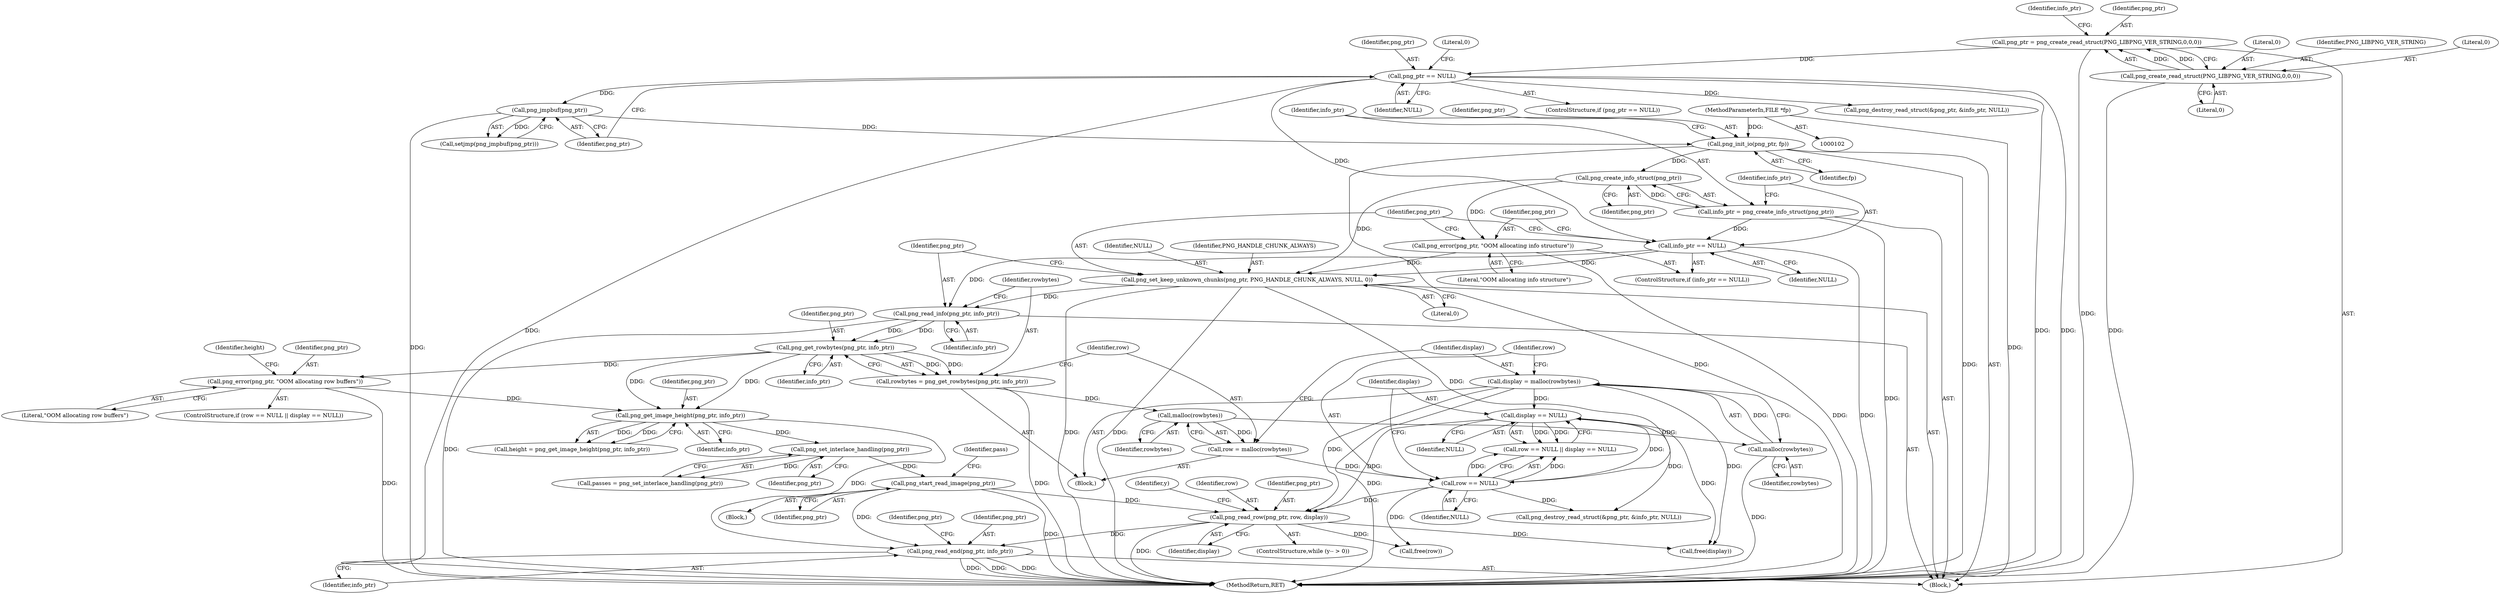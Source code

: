 digraph "0_Android_9d4853418ab2f754c2b63e091c29c5529b8b86ca_153@API" {
"1000242" [label="(Call,png_read_end(png_ptr, info_ptr))"];
"1000238" [label="(Call,png_read_row(png_ptr, row, display))"];
"1000217" [label="(Call,png_start_read_image(png_ptr))"];
"1000214" [label="(Call,png_set_interlace_handling(png_ptr))"];
"1000208" [label="(Call,png_get_image_height(png_ptr, info_ptr))"];
"1000182" [label="(Call,png_get_rowbytes(png_ptr, info_ptr))"];
"1000175" [label="(Call,png_read_info(png_ptr, info_ptr))"];
"1000170" [label="(Call,png_set_keep_unknown_chunks(png_ptr, PNG_HANDLE_CHUNK_ALWAYS, NULL, 0))"];
"1000167" [label="(Call,png_error(png_ptr, \"OOM allocating info structure\"))"];
"1000161" [label="(Call,png_create_info_struct(png_ptr))"];
"1000156" [label="(Call,png_init_io(png_ptr, fp))"];
"1000133" [label="(Call,png_jmpbuf(png_ptr))"];
"1000126" [label="(Call,png_ptr == NULL)"];
"1000106" [label="(Call,png_ptr = png_create_read_struct(PNG_LIBPNG_VER_STRING,0,0,0))"];
"1000108" [label="(Call,png_create_read_struct(PNG_LIBPNG_VER_STRING,0,0,0))"];
"1000103" [label="(MethodParameterIn,FILE *fp)"];
"1000164" [label="(Call,info_ptr == NULL)"];
"1000159" [label="(Call,info_ptr = png_create_info_struct(png_ptr))"];
"1000201" [label="(Call,png_error(png_ptr, \"OOM allocating row buffers\"))"];
"1000195" [label="(Call,row == NULL)"];
"1000185" [label="(Call,row = malloc(rowbytes))"];
"1000187" [label="(Call,malloc(rowbytes))"];
"1000180" [label="(Call,rowbytes = png_get_rowbytes(png_ptr, info_ptr))"];
"1000189" [label="(Call,display = malloc(rowbytes))"];
"1000191" [label="(Call,malloc(rowbytes))"];
"1000198" [label="(Call,display == NULL)"];
"1000204" [label="(Block,)"];
"1000133" [label="(Call,png_jmpbuf(png_ptr))"];
"1000177" [label="(Identifier,info_ptr)"];
"1000241" [label="(Identifier,display)"];
"1000134" [label="(Identifier,png_ptr)"];
"1000203" [label="(Literal,\"OOM allocating row buffers\")"];
"1000166" [label="(Identifier,NULL)"];
"1000257" [label="(MethodReturn,RET)"];
"1000187" [label="(Call,malloc(rowbytes))"];
"1000183" [label="(Identifier,png_ptr)"];
"1000127" [label="(Identifier,png_ptr)"];
"1000201" [label="(Call,png_error(png_ptr, \"OOM allocating row buffers\"))"];
"1000233" [label="(ControlStructure,while (y-- > 0))"];
"1000175" [label="(Call,png_read_info(png_ptr, info_ptr))"];
"1000180" [label="(Call,rowbytes = png_get_rowbytes(png_ptr, info_ptr))"];
"1000109" [label="(Identifier,PNG_LIBPNG_VER_STRING)"];
"1000132" [label="(Call,setjmp(png_jmpbuf(png_ptr)))"];
"1000188" [label="(Identifier,rowbytes)"];
"1000172" [label="(Identifier,PNG_HANDLE_CHUNK_ALWAYS)"];
"1000181" [label="(Identifier,rowbytes)"];
"1000185" [label="(Call,row = malloc(rowbytes))"];
"1000199" [label="(Identifier,display)"];
"1000165" [label="(Identifier,info_ptr)"];
"1000209" [label="(Identifier,png_ptr)"];
"1000173" [label="(Identifier,NULL)"];
"1000194" [label="(Call,row == NULL || display == NULL)"];
"1000168" [label="(Identifier,png_ptr)"];
"1000253" [label="(Call,free(display))"];
"1000115" [label="(Identifier,info_ptr)"];
"1000212" [label="(Call,passes = png_set_interlace_handling(png_ptr))"];
"1000159" [label="(Call,info_ptr = png_create_info_struct(png_ptr))"];
"1000198" [label="(Call,display == NULL)"];
"1000191" [label="(Call,malloc(rowbytes))"];
"1000162" [label="(Identifier,png_ptr)"];
"1000217" [label="(Call,png_start_read_image(png_ptr))"];
"1000157" [label="(Identifier,png_ptr)"];
"1000189" [label="(Call,display = malloc(rowbytes))"];
"1000107" [label="(Identifier,png_ptr)"];
"1000245" [label="(Call,png_destroy_read_struct(&png_ptr, &info_ptr, NULL))"];
"1000242" [label="(Call,png_read_end(png_ptr, info_ptr))"];
"1000104" [label="(Block,)"];
"1000169" [label="(Literal,\"OOM allocating info structure\")"];
"1000190" [label="(Identifier,display)"];
"1000161" [label="(Call,png_create_info_struct(png_ptr))"];
"1000200" [label="(Identifier,NULL)"];
"1000186" [label="(Identifier,row)"];
"1000184" [label="(Identifier,info_ptr)"];
"1000195" [label="(Call,row == NULL)"];
"1000110" [label="(Literal,0)"];
"1000240" [label="(Identifier,row)"];
"1000108" [label="(Call,png_create_read_struct(PNG_LIBPNG_VER_STRING,0,0,0))"];
"1000197" [label="(Identifier,NULL)"];
"1000126" [label="(Call,png_ptr == NULL)"];
"1000244" [label="(Identifier,info_ptr)"];
"1000176" [label="(Identifier,png_ptr)"];
"1000170" [label="(Call,png_set_keep_unknown_chunks(png_ptr, PNG_HANDLE_CHUNK_ALWAYS, NULL, 0))"];
"1000112" [label="(Literal,0)"];
"1000158" [label="(Identifier,fp)"];
"1000196" [label="(Identifier,row)"];
"1000163" [label="(ControlStructure,if (info_ptr == NULL))"];
"1000238" [label="(Call,png_read_row(png_ptr, row, display))"];
"1000193" [label="(ControlStructure,if (row == NULL || display == NULL))"];
"1000207" [label="(Identifier,height)"];
"1000192" [label="(Identifier,rowbytes)"];
"1000239" [label="(Identifier,png_ptr)"];
"1000156" [label="(Call,png_init_io(png_ptr, fp))"];
"1000128" [label="(Identifier,NULL)"];
"1000218" [label="(Identifier,png_ptr)"];
"1000210" [label="(Identifier,info_ptr)"];
"1000125" [label="(ControlStructure,if (png_ptr == NULL))"];
"1000247" [label="(Identifier,png_ptr)"];
"1000182" [label="(Call,png_get_rowbytes(png_ptr, info_ptr))"];
"1000164" [label="(Call,info_ptr == NULL)"];
"1000174" [label="(Literal,0)"];
"1000251" [label="(Call,free(row))"];
"1000171" [label="(Identifier,png_ptr)"];
"1000214" [label="(Call,png_set_interlace_handling(png_ptr))"];
"1000178" [label="(Block,)"];
"1000130" [label="(Literal,0)"];
"1000236" [label="(Identifier,y)"];
"1000103" [label="(MethodParameterIn,FILE *fp)"];
"1000106" [label="(Call,png_ptr = png_create_read_struct(PNG_LIBPNG_VER_STRING,0,0,0))"];
"1000111" [label="(Literal,0)"];
"1000221" [label="(Identifier,pass)"];
"1000215" [label="(Identifier,png_ptr)"];
"1000206" [label="(Call,height = png_get_image_height(png_ptr, info_ptr))"];
"1000243" [label="(Identifier,png_ptr)"];
"1000208" [label="(Call,png_get_image_height(png_ptr, info_ptr))"];
"1000160" [label="(Identifier,info_ptr)"];
"1000202" [label="(Identifier,png_ptr)"];
"1000167" [label="(Call,png_error(png_ptr, \"OOM allocating info structure\"))"];
"1000136" [label="(Call,png_destroy_read_struct(&png_ptr, &info_ptr, NULL))"];
"1000242" -> "1000104"  [label="AST: "];
"1000242" -> "1000244"  [label="CFG: "];
"1000243" -> "1000242"  [label="AST: "];
"1000244" -> "1000242"  [label="AST: "];
"1000247" -> "1000242"  [label="CFG: "];
"1000242" -> "1000257"  [label="DDG: "];
"1000242" -> "1000257"  [label="DDG: "];
"1000242" -> "1000257"  [label="DDG: "];
"1000238" -> "1000242"  [label="DDG: "];
"1000217" -> "1000242"  [label="DDG: "];
"1000208" -> "1000242"  [label="DDG: "];
"1000238" -> "1000233"  [label="AST: "];
"1000238" -> "1000241"  [label="CFG: "];
"1000239" -> "1000238"  [label="AST: "];
"1000240" -> "1000238"  [label="AST: "];
"1000241" -> "1000238"  [label="AST: "];
"1000236" -> "1000238"  [label="CFG: "];
"1000238" -> "1000257"  [label="DDG: "];
"1000217" -> "1000238"  [label="DDG: "];
"1000195" -> "1000238"  [label="DDG: "];
"1000189" -> "1000238"  [label="DDG: "];
"1000198" -> "1000238"  [label="DDG: "];
"1000238" -> "1000251"  [label="DDG: "];
"1000238" -> "1000253"  [label="DDG: "];
"1000217" -> "1000204"  [label="AST: "];
"1000217" -> "1000218"  [label="CFG: "];
"1000218" -> "1000217"  [label="AST: "];
"1000221" -> "1000217"  [label="CFG: "];
"1000217" -> "1000257"  [label="DDG: "];
"1000214" -> "1000217"  [label="DDG: "];
"1000214" -> "1000212"  [label="AST: "];
"1000214" -> "1000215"  [label="CFG: "];
"1000215" -> "1000214"  [label="AST: "];
"1000212" -> "1000214"  [label="CFG: "];
"1000214" -> "1000212"  [label="DDG: "];
"1000208" -> "1000214"  [label="DDG: "];
"1000208" -> "1000206"  [label="AST: "];
"1000208" -> "1000210"  [label="CFG: "];
"1000209" -> "1000208"  [label="AST: "];
"1000210" -> "1000208"  [label="AST: "];
"1000206" -> "1000208"  [label="CFG: "];
"1000208" -> "1000206"  [label="DDG: "];
"1000208" -> "1000206"  [label="DDG: "];
"1000182" -> "1000208"  [label="DDG: "];
"1000182" -> "1000208"  [label="DDG: "];
"1000201" -> "1000208"  [label="DDG: "];
"1000182" -> "1000180"  [label="AST: "];
"1000182" -> "1000184"  [label="CFG: "];
"1000183" -> "1000182"  [label="AST: "];
"1000184" -> "1000182"  [label="AST: "];
"1000180" -> "1000182"  [label="CFG: "];
"1000182" -> "1000180"  [label="DDG: "];
"1000182" -> "1000180"  [label="DDG: "];
"1000175" -> "1000182"  [label="DDG: "];
"1000175" -> "1000182"  [label="DDG: "];
"1000182" -> "1000201"  [label="DDG: "];
"1000175" -> "1000104"  [label="AST: "];
"1000175" -> "1000177"  [label="CFG: "];
"1000176" -> "1000175"  [label="AST: "];
"1000177" -> "1000175"  [label="AST: "];
"1000181" -> "1000175"  [label="CFG: "];
"1000175" -> "1000257"  [label="DDG: "];
"1000170" -> "1000175"  [label="DDG: "];
"1000164" -> "1000175"  [label="DDG: "];
"1000170" -> "1000104"  [label="AST: "];
"1000170" -> "1000174"  [label="CFG: "];
"1000171" -> "1000170"  [label="AST: "];
"1000172" -> "1000170"  [label="AST: "];
"1000173" -> "1000170"  [label="AST: "];
"1000174" -> "1000170"  [label="AST: "];
"1000176" -> "1000170"  [label="CFG: "];
"1000170" -> "1000257"  [label="DDG: "];
"1000170" -> "1000257"  [label="DDG: "];
"1000167" -> "1000170"  [label="DDG: "];
"1000161" -> "1000170"  [label="DDG: "];
"1000164" -> "1000170"  [label="DDG: "];
"1000170" -> "1000195"  [label="DDG: "];
"1000167" -> "1000163"  [label="AST: "];
"1000167" -> "1000169"  [label="CFG: "];
"1000168" -> "1000167"  [label="AST: "];
"1000169" -> "1000167"  [label="AST: "];
"1000171" -> "1000167"  [label="CFG: "];
"1000167" -> "1000257"  [label="DDG: "];
"1000161" -> "1000167"  [label="DDG: "];
"1000161" -> "1000159"  [label="AST: "];
"1000161" -> "1000162"  [label="CFG: "];
"1000162" -> "1000161"  [label="AST: "];
"1000159" -> "1000161"  [label="CFG: "];
"1000161" -> "1000159"  [label="DDG: "];
"1000156" -> "1000161"  [label="DDG: "];
"1000156" -> "1000104"  [label="AST: "];
"1000156" -> "1000158"  [label="CFG: "];
"1000157" -> "1000156"  [label="AST: "];
"1000158" -> "1000156"  [label="AST: "];
"1000160" -> "1000156"  [label="CFG: "];
"1000156" -> "1000257"  [label="DDG: "];
"1000156" -> "1000257"  [label="DDG: "];
"1000133" -> "1000156"  [label="DDG: "];
"1000103" -> "1000156"  [label="DDG: "];
"1000133" -> "1000132"  [label="AST: "];
"1000133" -> "1000134"  [label="CFG: "];
"1000134" -> "1000133"  [label="AST: "];
"1000132" -> "1000133"  [label="CFG: "];
"1000133" -> "1000257"  [label="DDG: "];
"1000133" -> "1000132"  [label="DDG: "];
"1000126" -> "1000133"  [label="DDG: "];
"1000126" -> "1000125"  [label="AST: "];
"1000126" -> "1000128"  [label="CFG: "];
"1000127" -> "1000126"  [label="AST: "];
"1000128" -> "1000126"  [label="AST: "];
"1000130" -> "1000126"  [label="CFG: "];
"1000134" -> "1000126"  [label="CFG: "];
"1000126" -> "1000257"  [label="DDG: "];
"1000126" -> "1000257"  [label="DDG: "];
"1000126" -> "1000257"  [label="DDG: "];
"1000106" -> "1000126"  [label="DDG: "];
"1000126" -> "1000136"  [label="DDG: "];
"1000126" -> "1000164"  [label="DDG: "];
"1000106" -> "1000104"  [label="AST: "];
"1000106" -> "1000108"  [label="CFG: "];
"1000107" -> "1000106"  [label="AST: "];
"1000108" -> "1000106"  [label="AST: "];
"1000115" -> "1000106"  [label="CFG: "];
"1000106" -> "1000257"  [label="DDG: "];
"1000108" -> "1000106"  [label="DDG: "];
"1000108" -> "1000106"  [label="DDG: "];
"1000108" -> "1000112"  [label="CFG: "];
"1000109" -> "1000108"  [label="AST: "];
"1000110" -> "1000108"  [label="AST: "];
"1000111" -> "1000108"  [label="AST: "];
"1000112" -> "1000108"  [label="AST: "];
"1000108" -> "1000257"  [label="DDG: "];
"1000103" -> "1000102"  [label="AST: "];
"1000103" -> "1000257"  [label="DDG: "];
"1000164" -> "1000163"  [label="AST: "];
"1000164" -> "1000166"  [label="CFG: "];
"1000165" -> "1000164"  [label="AST: "];
"1000166" -> "1000164"  [label="AST: "];
"1000168" -> "1000164"  [label="CFG: "];
"1000171" -> "1000164"  [label="CFG: "];
"1000164" -> "1000257"  [label="DDG: "];
"1000159" -> "1000164"  [label="DDG: "];
"1000159" -> "1000104"  [label="AST: "];
"1000160" -> "1000159"  [label="AST: "];
"1000165" -> "1000159"  [label="CFG: "];
"1000159" -> "1000257"  [label="DDG: "];
"1000201" -> "1000193"  [label="AST: "];
"1000201" -> "1000203"  [label="CFG: "];
"1000202" -> "1000201"  [label="AST: "];
"1000203" -> "1000201"  [label="AST: "];
"1000207" -> "1000201"  [label="CFG: "];
"1000201" -> "1000257"  [label="DDG: "];
"1000195" -> "1000194"  [label="AST: "];
"1000195" -> "1000197"  [label="CFG: "];
"1000196" -> "1000195"  [label="AST: "];
"1000197" -> "1000195"  [label="AST: "];
"1000199" -> "1000195"  [label="CFG: "];
"1000194" -> "1000195"  [label="CFG: "];
"1000195" -> "1000194"  [label="DDG: "];
"1000195" -> "1000194"  [label="DDG: "];
"1000185" -> "1000195"  [label="DDG: "];
"1000195" -> "1000198"  [label="DDG: "];
"1000195" -> "1000245"  [label="DDG: "];
"1000195" -> "1000251"  [label="DDG: "];
"1000185" -> "1000178"  [label="AST: "];
"1000185" -> "1000187"  [label="CFG: "];
"1000186" -> "1000185"  [label="AST: "];
"1000187" -> "1000185"  [label="AST: "];
"1000190" -> "1000185"  [label="CFG: "];
"1000187" -> "1000185"  [label="DDG: "];
"1000187" -> "1000188"  [label="CFG: "];
"1000188" -> "1000187"  [label="AST: "];
"1000180" -> "1000187"  [label="DDG: "];
"1000187" -> "1000191"  [label="DDG: "];
"1000180" -> "1000178"  [label="AST: "];
"1000181" -> "1000180"  [label="AST: "];
"1000186" -> "1000180"  [label="CFG: "];
"1000180" -> "1000257"  [label="DDG: "];
"1000189" -> "1000178"  [label="AST: "];
"1000189" -> "1000191"  [label="CFG: "];
"1000190" -> "1000189"  [label="AST: "];
"1000191" -> "1000189"  [label="AST: "];
"1000196" -> "1000189"  [label="CFG: "];
"1000189" -> "1000257"  [label="DDG: "];
"1000191" -> "1000189"  [label="DDG: "];
"1000189" -> "1000198"  [label="DDG: "];
"1000189" -> "1000253"  [label="DDG: "];
"1000191" -> "1000192"  [label="CFG: "];
"1000192" -> "1000191"  [label="AST: "];
"1000191" -> "1000257"  [label="DDG: "];
"1000198" -> "1000194"  [label="AST: "];
"1000198" -> "1000200"  [label="CFG: "];
"1000199" -> "1000198"  [label="AST: "];
"1000200" -> "1000198"  [label="AST: "];
"1000194" -> "1000198"  [label="CFG: "];
"1000198" -> "1000194"  [label="DDG: "];
"1000198" -> "1000194"  [label="DDG: "];
"1000198" -> "1000245"  [label="DDG: "];
"1000198" -> "1000253"  [label="DDG: "];
}
